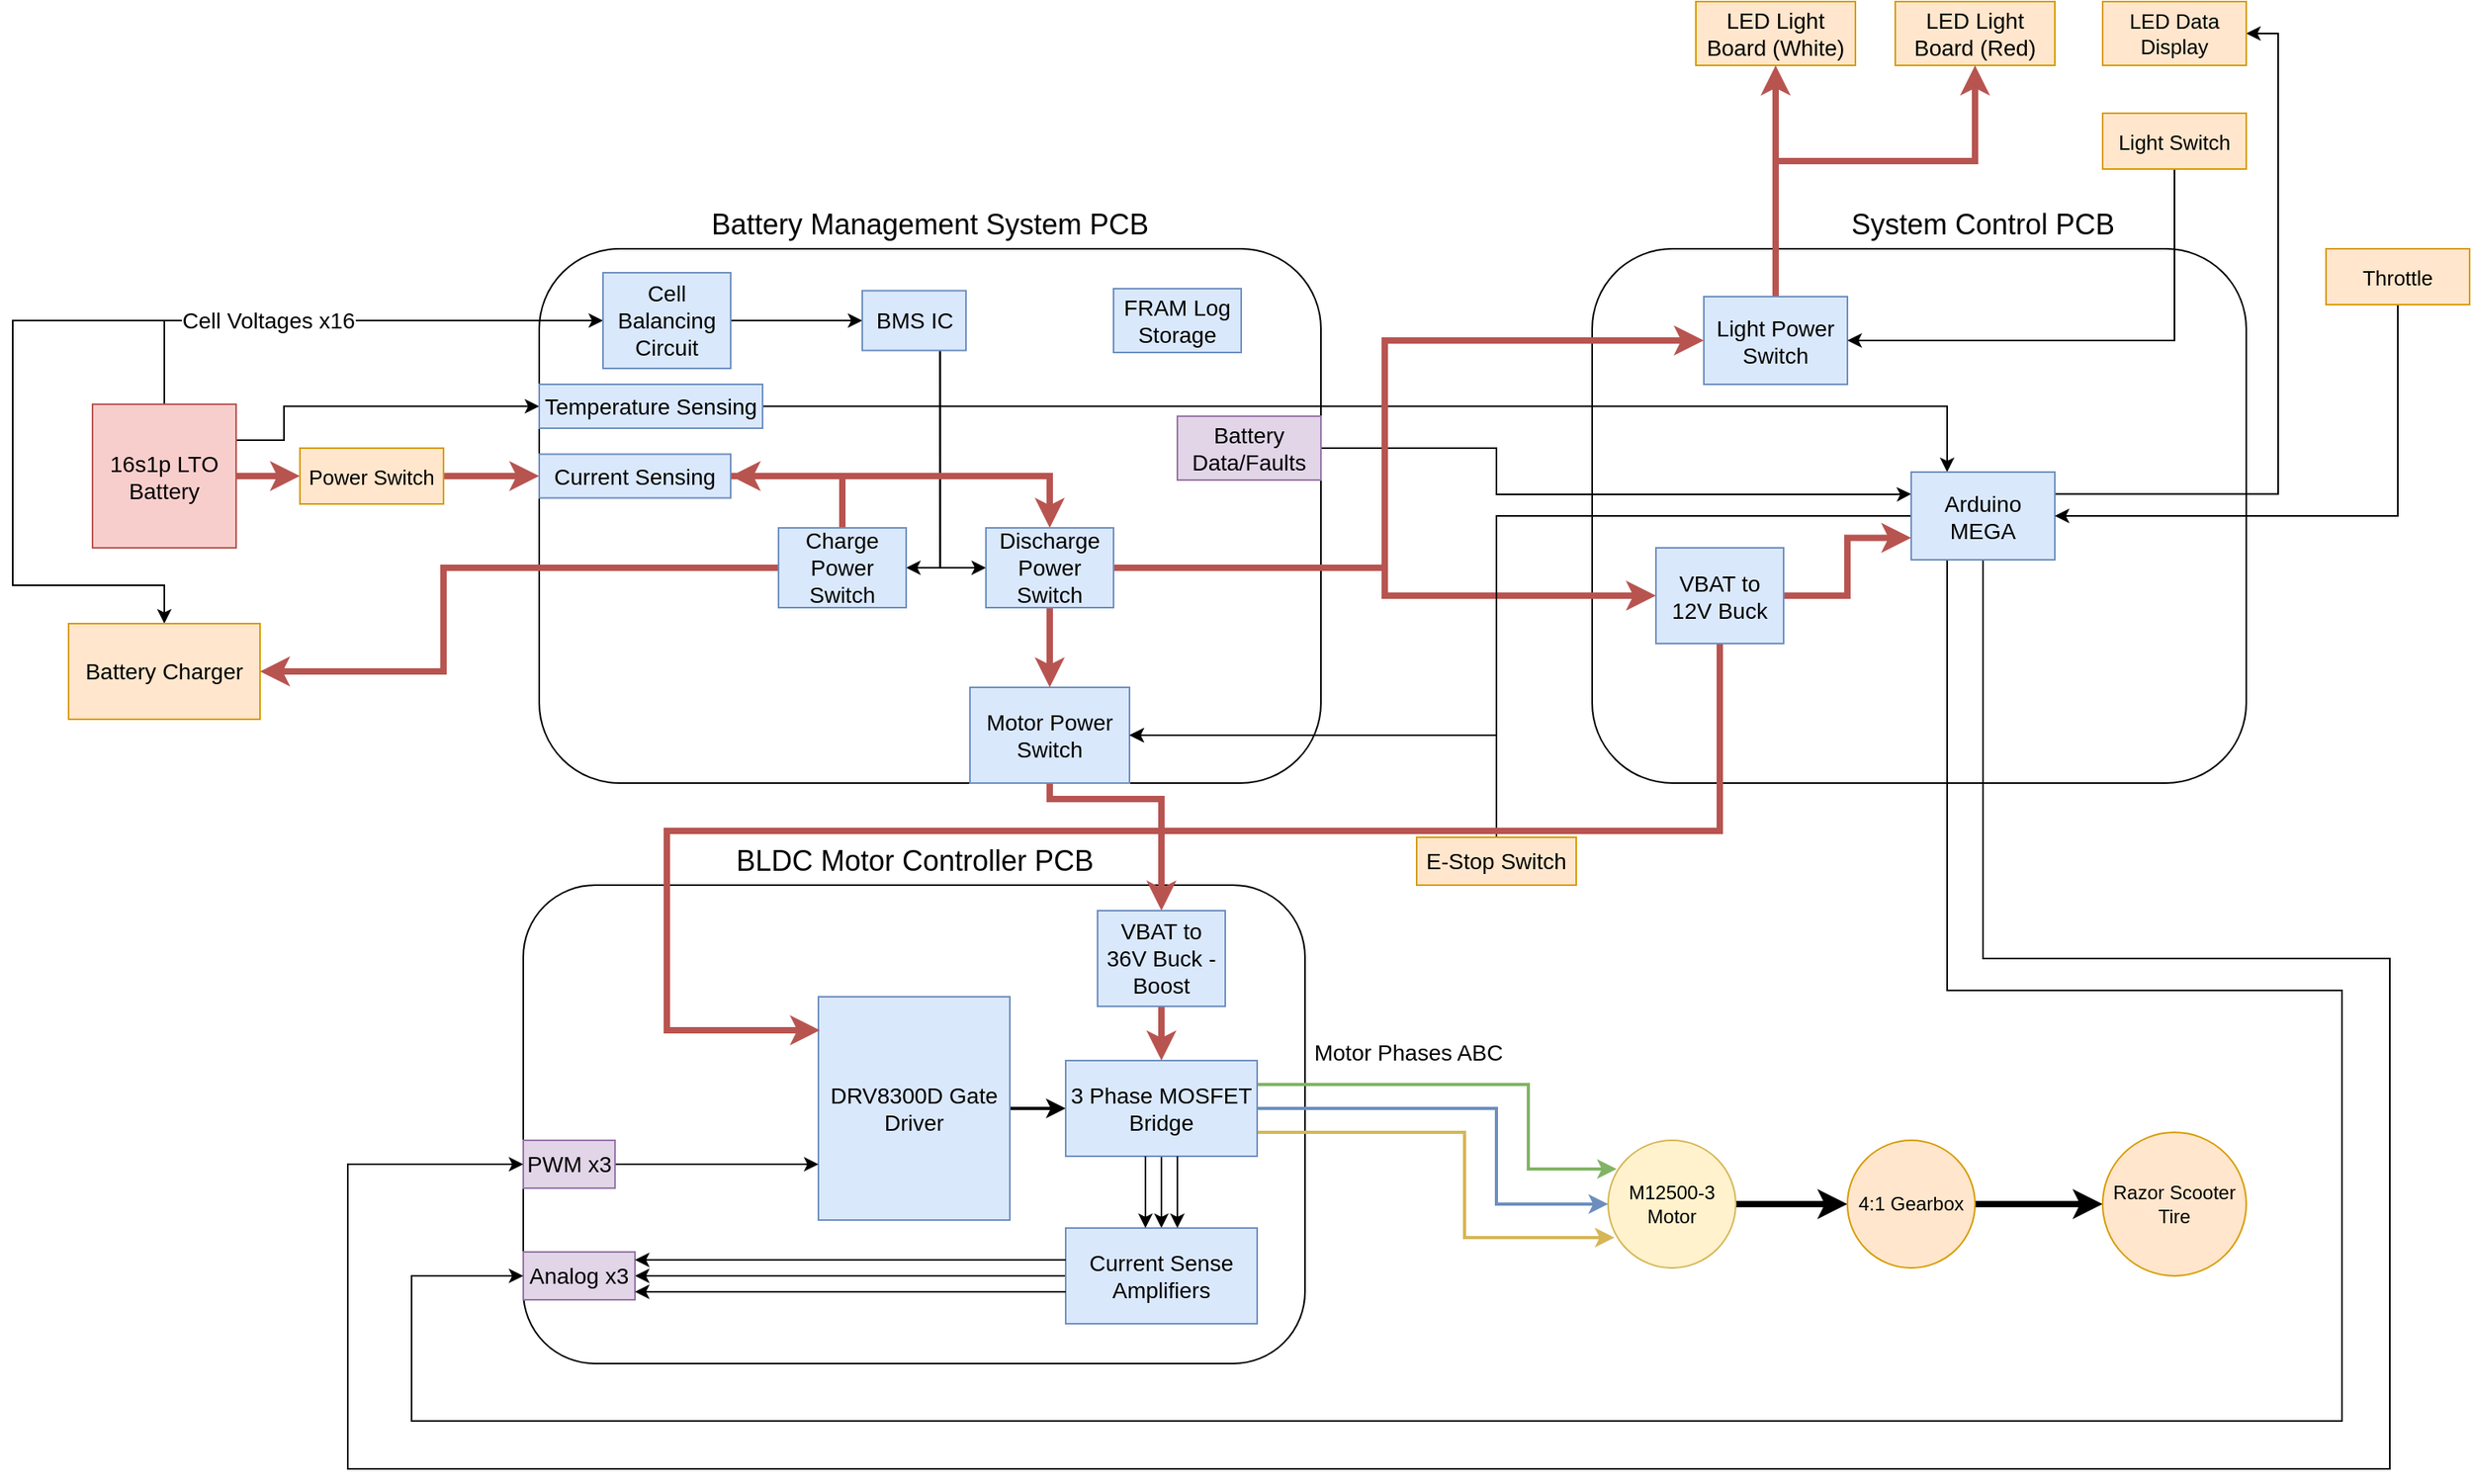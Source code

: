 <mxfile version="22.0.0" type="device">
  <diagram id="8tagZOJbTLQEkMY4cCQ2" name="Page-1">
    <mxGraphModel dx="2607" dy="1535" grid="1" gridSize="10" guides="1" tooltips="1" connect="1" arrows="1" fold="1" page="1" pageScale="1" pageWidth="1654" pageHeight="1169" math="0" shadow="0">
      <root>
        <mxCell id="0" />
        <mxCell id="1" parent="0" />
        <mxCell id="A9IloqAB7RkukgJ16vXr-89" value="" style="rounded=1;whiteSpace=wrap;html=1;fontSize=14;" parent="1" vertex="1">
          <mxGeometry x="1070" y="245" width="410" height="335" as="geometry" />
        </mxCell>
        <mxCell id="A9IloqAB7RkukgJ16vXr-38" value="" style="rounded=1;whiteSpace=wrap;html=1;fontSize=14;" parent="1" vertex="1">
          <mxGeometry x="410" y="245" width="490" height="335" as="geometry" />
        </mxCell>
        <mxCell id="A9IloqAB7RkukgJ16vXr-9" value="" style="rounded=1;whiteSpace=wrap;html=1;fontSize=14;" parent="1" vertex="1">
          <mxGeometry x="400" y="644" width="490" height="300" as="geometry" />
        </mxCell>
        <mxCell id="A9IloqAB7RkukgJ16vXr-3" style="edgeStyle=orthogonalEdgeStyle;rounded=0;orthogonalLoop=1;jettySize=auto;html=1;exitX=1;exitY=0.5;exitDx=0;exitDy=0;strokeWidth=4;" parent="1" source="A9IloqAB7RkukgJ16vXr-1" target="A9IloqAB7RkukgJ16vXr-2" edge="1">
          <mxGeometry relative="1" as="geometry" />
        </mxCell>
        <mxCell id="A9IloqAB7RkukgJ16vXr-1" value="M12500-3 Motor" style="ellipse;whiteSpace=wrap;html=1;aspect=fixed;fillColor=#fff2cc;strokeColor=#d6b656;" parent="1" vertex="1">
          <mxGeometry x="1080" y="804" width="80" height="80" as="geometry" />
        </mxCell>
        <mxCell id="A9IloqAB7RkukgJ16vXr-5" style="edgeStyle=orthogonalEdgeStyle;rounded=0;orthogonalLoop=1;jettySize=auto;html=1;exitX=1;exitY=0.5;exitDx=0;exitDy=0;entryX=0;entryY=0.5;entryDx=0;entryDy=0;strokeWidth=4;" parent="1" source="A9IloqAB7RkukgJ16vXr-2" target="A9IloqAB7RkukgJ16vXr-4" edge="1">
          <mxGeometry relative="1" as="geometry" />
        </mxCell>
        <mxCell id="A9IloqAB7RkukgJ16vXr-2" value="4:1 Gearbox" style="ellipse;whiteSpace=wrap;html=1;aspect=fixed;fillColor=#ffe6cc;strokeColor=#d79b00;" parent="1" vertex="1">
          <mxGeometry x="1230" y="804" width="80" height="80" as="geometry" />
        </mxCell>
        <mxCell id="A9IloqAB7RkukgJ16vXr-4" value="Razor Scooter Tire" style="ellipse;whiteSpace=wrap;html=1;aspect=fixed;fillColor=#ffe6cc;strokeColor=#d79b00;" parent="1" vertex="1">
          <mxGeometry x="1390" y="799" width="90" height="90" as="geometry" />
        </mxCell>
        <mxCell id="A9IloqAB7RkukgJ16vXr-41" style="edgeStyle=orthogonalEdgeStyle;rounded=0;orthogonalLoop=1;jettySize=auto;html=1;exitX=1;exitY=0.5;exitDx=0;exitDy=0;entryX=0;entryY=0.5;entryDx=0;entryDy=0;strokeWidth=4;fontSize=13;fillColor=#f8cecc;strokeColor=#b85450;" parent="1" source="A9IloqAB7RkukgJ16vXr-6" target="A9IloqAB7RkukgJ16vXr-40" edge="1">
          <mxGeometry relative="1" as="geometry" />
        </mxCell>
        <mxCell id="A9IloqAB7RkukgJ16vXr-46" style="edgeStyle=orthogonalEdgeStyle;rounded=0;orthogonalLoop=1;jettySize=auto;html=1;exitX=0.5;exitY=0;exitDx=0;exitDy=0;entryX=0;entryY=0.5;entryDx=0;entryDy=0;strokeWidth=1;fontSize=14;" parent="1" source="A9IloqAB7RkukgJ16vXr-6" target="A9IloqAB7RkukgJ16vXr-45" edge="1">
          <mxGeometry relative="1" as="geometry" />
        </mxCell>
        <mxCell id="A9IloqAB7RkukgJ16vXr-48" value="Cell Voltages x16" style="edgeLabel;html=1;align=center;verticalAlign=middle;resizable=0;points=[];fontSize=14;" parent="A9IloqAB7RkukgJ16vXr-46" vertex="1" connectable="0">
          <mxGeometry x="0.375" y="-1" relative="1" as="geometry">
            <mxPoint x="-108" y="-1" as="offset" />
          </mxGeometry>
        </mxCell>
        <mxCell id="A9IloqAB7RkukgJ16vXr-55" style="edgeStyle=orthogonalEdgeStyle;rounded=0;orthogonalLoop=1;jettySize=auto;html=1;exitX=1;exitY=0.25;exitDx=0;exitDy=0;entryX=0;entryY=0.5;entryDx=0;entryDy=0;strokeWidth=1;fontSize=14;" parent="1" source="A9IloqAB7RkukgJ16vXr-6" target="A9IloqAB7RkukgJ16vXr-54" edge="1">
          <mxGeometry relative="1" as="geometry">
            <Array as="points">
              <mxPoint x="250" y="365" />
              <mxPoint x="250" y="344" />
            </Array>
          </mxGeometry>
        </mxCell>
        <mxCell id="A9IloqAB7RkukgJ16vXr-72" style="edgeStyle=orthogonalEdgeStyle;rounded=0;orthogonalLoop=1;jettySize=auto;html=1;exitX=0.5;exitY=0;exitDx=0;exitDy=0;entryX=0.5;entryY=0;entryDx=0;entryDy=0;strokeWidth=1;fontSize=14;" parent="1" source="A9IloqAB7RkukgJ16vXr-6" target="A9IloqAB7RkukgJ16vXr-67" edge="1">
          <mxGeometry relative="1" as="geometry">
            <Array as="points">
              <mxPoint x="175" y="290" />
              <mxPoint x="80" y="290" />
              <mxPoint x="80" y="456" />
              <mxPoint x="175" y="456" />
            </Array>
          </mxGeometry>
        </mxCell>
        <mxCell id="A9IloqAB7RkukgJ16vXr-6" value="16s1p LTO Battery" style="whiteSpace=wrap;html=1;aspect=fixed;fillColor=#f8cecc;strokeColor=#b85450;fontSize=14;" parent="1" vertex="1">
          <mxGeometry x="130" y="342.5" width="90" height="90" as="geometry" />
        </mxCell>
        <mxCell id="A9IloqAB7RkukgJ16vXr-10" value="BLDC Motor Controller PCB" style="text;html=1;strokeColor=none;fillColor=none;align=center;verticalAlign=middle;whiteSpace=wrap;rounded=0;fontSize=18;" parent="1" vertex="1">
          <mxGeometry x="522.5" y="614" width="245" height="30" as="geometry" />
        </mxCell>
        <mxCell id="A9IloqAB7RkukgJ16vXr-17" style="edgeStyle=orthogonalEdgeStyle;rounded=0;orthogonalLoop=1;jettySize=auto;html=1;exitX=1;exitY=0.5;exitDx=0;exitDy=0;entryX=0;entryY=0.5;entryDx=0;entryDy=0;strokeWidth=2;fontSize=14;" parent="1" source="A9IloqAB7RkukgJ16vXr-11" target="A9IloqAB7RkukgJ16vXr-16" edge="1">
          <mxGeometry relative="1" as="geometry" />
        </mxCell>
        <mxCell id="A9IloqAB7RkukgJ16vXr-11" value="DRV8300D Gate Driver" style="rounded=0;whiteSpace=wrap;html=1;fontSize=14;fillColor=#dae8fc;strokeColor=#6c8ebf;" parent="1" vertex="1">
          <mxGeometry x="585" y="714" width="120" height="140" as="geometry" />
        </mxCell>
        <mxCell id="A9IloqAB7RkukgJ16vXr-18" style="edgeStyle=orthogonalEdgeStyle;rounded=0;orthogonalLoop=1;jettySize=auto;html=1;exitX=1;exitY=0.5;exitDx=0;exitDy=0;entryX=0;entryY=0.5;entryDx=0;entryDy=0;strokeWidth=2;fontSize=14;fillColor=#dae8fc;strokeColor=#6c8ebf;" parent="1" source="A9IloqAB7RkukgJ16vXr-16" target="A9IloqAB7RkukgJ16vXr-1" edge="1">
          <mxGeometry relative="1" as="geometry">
            <Array as="points">
              <mxPoint x="1010" y="784" />
              <mxPoint x="1010" y="844" />
            </Array>
          </mxGeometry>
        </mxCell>
        <mxCell id="A9IloqAB7RkukgJ16vXr-21" style="edgeStyle=orthogonalEdgeStyle;rounded=0;orthogonalLoop=1;jettySize=auto;html=1;exitX=1;exitY=0.75;exitDx=0;exitDy=0;entryX=0.05;entryY=0.763;entryDx=0;entryDy=0;entryPerimeter=0;strokeWidth=2;fontSize=14;fillColor=#fff2cc;strokeColor=#d6b656;" parent="1" source="A9IloqAB7RkukgJ16vXr-16" target="A9IloqAB7RkukgJ16vXr-1" edge="1">
          <mxGeometry relative="1" as="geometry">
            <Array as="points">
              <mxPoint x="990" y="799" />
              <mxPoint x="990" y="865" />
            </Array>
          </mxGeometry>
        </mxCell>
        <mxCell id="A9IloqAB7RkukgJ16vXr-27" style="edgeStyle=orthogonalEdgeStyle;rounded=0;orthogonalLoop=1;jettySize=auto;html=1;exitX=0.5;exitY=1;exitDx=0;exitDy=0;strokeWidth=1;fontSize=13;" parent="1" source="A9IloqAB7RkukgJ16vXr-16" target="A9IloqAB7RkukgJ16vXr-26" edge="1">
          <mxGeometry relative="1" as="geometry" />
        </mxCell>
        <mxCell id="A9IloqAB7RkukgJ16vXr-74" style="edgeStyle=orthogonalEdgeStyle;rounded=0;orthogonalLoop=1;jettySize=auto;html=1;exitX=1;exitY=0.25;exitDx=0;exitDy=0;entryX=0.068;entryY=0.23;entryDx=0;entryDy=0;entryPerimeter=0;strokeWidth=2;fontSize=14;fillColor=#d5e8d4;strokeColor=#82b366;" parent="1" source="A9IloqAB7RkukgJ16vXr-16" target="A9IloqAB7RkukgJ16vXr-1" edge="1">
          <mxGeometry relative="1" as="geometry">
            <Array as="points">
              <mxPoint x="1030" y="769" />
              <mxPoint x="1030" y="822" />
              <mxPoint x="1085" y="822" />
            </Array>
          </mxGeometry>
        </mxCell>
        <mxCell id="A9IloqAB7RkukgJ16vXr-16" value="3 Phase MOSFET Bridge" style="rounded=0;whiteSpace=wrap;html=1;fontSize=14;fillColor=#dae8fc;strokeColor=#6c8ebf;" parent="1" vertex="1">
          <mxGeometry x="740" y="754" width="120" height="60" as="geometry" />
        </mxCell>
        <mxCell id="A9IloqAB7RkukgJ16vXr-19" value="Motor Phases ABC" style="text;html=1;strokeColor=none;fillColor=none;align=center;verticalAlign=middle;whiteSpace=wrap;rounded=0;fontSize=14;" parent="1" vertex="1">
          <mxGeometry x="890" y="734" width="130" height="30" as="geometry" />
        </mxCell>
        <mxCell id="A9IloqAB7RkukgJ16vXr-24" style="edgeStyle=orthogonalEdgeStyle;rounded=0;orthogonalLoop=1;jettySize=auto;html=1;exitX=1;exitY=0.5;exitDx=0;exitDy=0;entryX=0;entryY=0.75;entryDx=0;entryDy=0;strokeWidth=1;fontSize=14;" parent="1" source="A9IloqAB7RkukgJ16vXr-23" target="A9IloqAB7RkukgJ16vXr-11" edge="1">
          <mxGeometry relative="1" as="geometry" />
        </mxCell>
        <mxCell id="A9IloqAB7RkukgJ16vXr-23" value="PWM x3" style="rounded=0;whiteSpace=wrap;html=1;fontSize=14;fillColor=#e1d5e7;strokeColor=#9673a6;" parent="1" vertex="1">
          <mxGeometry x="400" y="804" width="57.5" height="30" as="geometry" />
        </mxCell>
        <mxCell id="A9IloqAB7RkukgJ16vXr-31" style="edgeStyle=orthogonalEdgeStyle;rounded=0;orthogonalLoop=1;jettySize=auto;html=1;exitX=0;exitY=0.5;exitDx=0;exitDy=0;entryX=1;entryY=0.5;entryDx=0;entryDy=0;strokeWidth=1;fontSize=13;" parent="1" source="A9IloqAB7RkukgJ16vXr-26" target="A9IloqAB7RkukgJ16vXr-30" edge="1">
          <mxGeometry relative="1" as="geometry" />
        </mxCell>
        <mxCell id="A9IloqAB7RkukgJ16vXr-26" value="Current Sense Amplifiers" style="rounded=0;whiteSpace=wrap;html=1;fontSize=14;fillColor=#dae8fc;strokeColor=#6c8ebf;" parent="1" vertex="1">
          <mxGeometry x="740" y="859" width="120" height="60" as="geometry" />
        </mxCell>
        <mxCell id="A9IloqAB7RkukgJ16vXr-28" style="edgeStyle=orthogonalEdgeStyle;rounded=0;orthogonalLoop=1;jettySize=auto;html=1;exitX=0.5;exitY=1;exitDx=0;exitDy=0;strokeWidth=1;fontSize=13;" parent="1" edge="1">
          <mxGeometry relative="1" as="geometry">
            <mxPoint x="810" y="814" as="sourcePoint" />
            <mxPoint x="810" y="859" as="targetPoint" />
          </mxGeometry>
        </mxCell>
        <mxCell id="A9IloqAB7RkukgJ16vXr-29" style="edgeStyle=orthogonalEdgeStyle;rounded=0;orthogonalLoop=1;jettySize=auto;html=1;exitX=0.5;exitY=1;exitDx=0;exitDy=0;strokeWidth=1;fontSize=13;" parent="1" edge="1">
          <mxGeometry relative="1" as="geometry">
            <mxPoint x="790" y="814" as="sourcePoint" />
            <mxPoint x="790" y="859" as="targetPoint" />
          </mxGeometry>
        </mxCell>
        <mxCell id="A9IloqAB7RkukgJ16vXr-30" value="Analog x3" style="rounded=0;whiteSpace=wrap;html=1;fontSize=14;fillColor=#e1d5e7;strokeColor=#9673a6;" parent="1" vertex="1">
          <mxGeometry x="400" y="874" width="70" height="30" as="geometry" />
        </mxCell>
        <mxCell id="A9IloqAB7RkukgJ16vXr-35" style="edgeStyle=orthogonalEdgeStyle;rounded=0;orthogonalLoop=1;jettySize=auto;html=1;exitX=0;exitY=0.5;exitDx=0;exitDy=0;entryX=1;entryY=0.5;entryDx=0;entryDy=0;strokeWidth=1;fontSize=13;" parent="1" edge="1">
          <mxGeometry relative="1" as="geometry">
            <mxPoint x="740" y="899" as="sourcePoint" />
            <mxPoint x="470" y="899" as="targetPoint" />
          </mxGeometry>
        </mxCell>
        <mxCell id="A9IloqAB7RkukgJ16vXr-36" style="edgeStyle=orthogonalEdgeStyle;rounded=0;orthogonalLoop=1;jettySize=auto;html=1;exitX=0;exitY=0.5;exitDx=0;exitDy=0;entryX=1;entryY=0.5;entryDx=0;entryDy=0;strokeWidth=1;fontSize=13;" parent="1" edge="1">
          <mxGeometry relative="1" as="geometry">
            <mxPoint x="740" y="879" as="sourcePoint" />
            <mxPoint x="470" y="879" as="targetPoint" />
          </mxGeometry>
        </mxCell>
        <mxCell id="A9IloqAB7RkukgJ16vXr-39" value="Battery Management System PCB" style="text;html=1;strokeColor=none;fillColor=none;align=center;verticalAlign=middle;whiteSpace=wrap;rounded=0;fontSize=18;" parent="1" vertex="1">
          <mxGeometry x="516.25" y="215" width="277.5" height="30" as="geometry" />
        </mxCell>
        <mxCell id="A9IloqAB7RkukgJ16vXr-43" style="edgeStyle=orthogonalEdgeStyle;rounded=0;orthogonalLoop=1;jettySize=auto;html=1;exitX=1;exitY=0.5;exitDx=0;exitDy=0;entryX=0;entryY=0.5;entryDx=0;entryDy=0;strokeWidth=4;fontSize=13;fillColor=#f8cecc;strokeColor=#b85450;" parent="1" source="A9IloqAB7RkukgJ16vXr-40" target="A9IloqAB7RkukgJ16vXr-53" edge="1">
          <mxGeometry relative="1" as="geometry" />
        </mxCell>
        <mxCell id="A9IloqAB7RkukgJ16vXr-40" value="Power Switch" style="rounded=0;whiteSpace=wrap;html=1;fontSize=13;fillColor=#ffe6cc;strokeColor=#d79b00;" parent="1" vertex="1">
          <mxGeometry x="260" y="370" width="90" height="35" as="geometry" />
        </mxCell>
        <mxCell id="A9IloqAB7RkukgJ16vXr-76" style="edgeStyle=orthogonalEdgeStyle;rounded=0;orthogonalLoop=1;jettySize=auto;html=1;exitX=1;exitY=0.5;exitDx=0;exitDy=0;entryX=0;entryY=0.5;entryDx=0;entryDy=0;strokeWidth=1;fontSize=14;" parent="1" source="A9IloqAB7RkukgJ16vXr-45" target="A9IloqAB7RkukgJ16vXr-50" edge="1">
          <mxGeometry relative="1" as="geometry" />
        </mxCell>
        <mxCell id="A9IloqAB7RkukgJ16vXr-45" value="Cell Balancing Circuit" style="rounded=0;whiteSpace=wrap;html=1;fontSize=14;fillColor=#dae8fc;strokeColor=#6c8ebf;" parent="1" vertex="1">
          <mxGeometry x="450" y="260" width="80" height="60" as="geometry" />
        </mxCell>
        <mxCell id="A9IloqAB7RkukgJ16vXr-49" value="FRAM Log Storage" style="rounded=0;whiteSpace=wrap;html=1;fontSize=14;fillColor=#dae8fc;strokeColor=#6c8ebf;" parent="1" vertex="1">
          <mxGeometry x="770" y="270" width="80" height="40" as="geometry" />
        </mxCell>
        <mxCell id="A9IloqAB7RkukgJ16vXr-84" style="edgeStyle=orthogonalEdgeStyle;rounded=0;orthogonalLoop=1;jettySize=auto;html=1;exitX=0.75;exitY=1;exitDx=0;exitDy=0;entryX=1;entryY=0.5;entryDx=0;entryDy=0;strokeWidth=1;fontSize=14;endArrow=classic;endFill=1;" parent="1" source="A9IloqAB7RkukgJ16vXr-50" target="A9IloqAB7RkukgJ16vXr-59" edge="1">
          <mxGeometry relative="1" as="geometry">
            <mxPoint x="661.5" y="443.5" as="targetPoint" />
          </mxGeometry>
        </mxCell>
        <mxCell id="A9IloqAB7RkukgJ16vXr-88" style="edgeStyle=orthogonalEdgeStyle;rounded=0;orthogonalLoop=1;jettySize=auto;html=1;exitX=0.75;exitY=1;exitDx=0;exitDy=0;entryX=0;entryY=0.5;entryDx=0;entryDy=0;strokeWidth=1;fontSize=14;endArrow=classic;endFill=1;" parent="1" source="A9IloqAB7RkukgJ16vXr-50" target="A9IloqAB7RkukgJ16vXr-58" edge="1">
          <mxGeometry relative="1" as="geometry" />
        </mxCell>
        <mxCell id="A9IloqAB7RkukgJ16vXr-50" value="BMS IC" style="rounded=0;whiteSpace=wrap;html=1;fontSize=14;fillColor=#dae8fc;strokeColor=#6c8ebf;" parent="1" vertex="1">
          <mxGeometry x="612.5" y="271.25" width="65" height="37.5" as="geometry" />
        </mxCell>
        <mxCell id="A9IloqAB7RkukgJ16vXr-63" style="edgeStyle=orthogonalEdgeStyle;rounded=0;orthogonalLoop=1;jettySize=auto;html=1;exitX=0.5;exitY=1;exitDx=0;exitDy=0;strokeWidth=4;fontSize=14;fillColor=#f8cecc;strokeColor=#b85450;entryX=0.5;entryY=0;entryDx=0;entryDy=0;" parent="1" source="A9IloqAB7RkukgJ16vXr-51" target="l82758s3VD0dt4d1QCGi-4" edge="1">
          <mxGeometry relative="1" as="geometry">
            <Array as="points">
              <mxPoint x="730" y="590" />
              <mxPoint x="800" y="590" />
            </Array>
            <mxPoint x="800" y="660" as="targetPoint" />
          </mxGeometry>
        </mxCell>
        <mxCell id="A9IloqAB7RkukgJ16vXr-51" value="Motor Power Switch" style="rounded=0;whiteSpace=wrap;html=1;fontSize=14;fillColor=#dae8fc;strokeColor=#6c8ebf;" parent="1" vertex="1">
          <mxGeometry x="680" y="520" width="100" height="60" as="geometry" />
        </mxCell>
        <mxCell id="A9IloqAB7RkukgJ16vXr-93" style="edgeStyle=orthogonalEdgeStyle;rounded=0;orthogonalLoop=1;jettySize=auto;html=1;exitX=1;exitY=0.5;exitDx=0;exitDy=0;entryX=0;entryY=0.25;entryDx=0;entryDy=0;strokeWidth=1;fontSize=14;endArrow=classic;endFill=1;" parent="1" source="A9IloqAB7RkukgJ16vXr-52" target="A9IloqAB7RkukgJ16vXr-91" edge="1">
          <mxGeometry relative="1" as="geometry">
            <Array as="points">
              <mxPoint x="1010" y="370" />
              <mxPoint x="1010" y="399" />
              <mxPoint x="1260" y="399" />
            </Array>
          </mxGeometry>
        </mxCell>
        <mxCell id="A9IloqAB7RkukgJ16vXr-52" value="Battery Data/Faults" style="rounded=0;whiteSpace=wrap;html=1;fontSize=14;fillColor=#e1d5e7;strokeColor=#9673a6;" parent="1" vertex="1">
          <mxGeometry x="810" y="350" width="90" height="40" as="geometry" />
        </mxCell>
        <mxCell id="A9IloqAB7RkukgJ16vXr-60" style="edgeStyle=orthogonalEdgeStyle;rounded=0;orthogonalLoop=1;jettySize=auto;html=1;exitX=1;exitY=0.5;exitDx=0;exitDy=0;entryX=0.5;entryY=0;entryDx=0;entryDy=0;strokeWidth=4;fontSize=14;fillColor=#f8cecc;strokeColor=#b85450;" parent="1" source="A9IloqAB7RkukgJ16vXr-53" target="A9IloqAB7RkukgJ16vXr-58" edge="1">
          <mxGeometry relative="1" as="geometry" />
        </mxCell>
        <mxCell id="A9IloqAB7RkukgJ16vXr-53" value="Current Sensing" style="rounded=0;whiteSpace=wrap;html=1;fontSize=14;fillColor=#dae8fc;strokeColor=#6c8ebf;" parent="1" vertex="1">
          <mxGeometry x="410" y="373.75" width="120" height="27.5" as="geometry" />
        </mxCell>
        <mxCell id="l82758s3VD0dt4d1QCGi-1" style="edgeStyle=orthogonalEdgeStyle;rounded=0;orthogonalLoop=1;jettySize=auto;html=1;exitX=1;exitY=0.5;exitDx=0;exitDy=0;entryX=0.25;entryY=0;entryDx=0;entryDy=0;" parent="1" source="A9IloqAB7RkukgJ16vXr-54" target="A9IloqAB7RkukgJ16vXr-91" edge="1">
          <mxGeometry relative="1" as="geometry" />
        </mxCell>
        <mxCell id="A9IloqAB7RkukgJ16vXr-54" value="Temperature Sensing" style="rounded=0;whiteSpace=wrap;html=1;fontSize=14;fillColor=#dae8fc;strokeColor=#6c8ebf;" parent="1" vertex="1">
          <mxGeometry x="410" y="330" width="140" height="27.5" as="geometry" />
        </mxCell>
        <mxCell id="A9IloqAB7RkukgJ16vXr-61" style="edgeStyle=orthogonalEdgeStyle;rounded=0;orthogonalLoop=1;jettySize=auto;html=1;exitX=0.5;exitY=1;exitDx=0;exitDy=0;strokeWidth=4;fontSize=14;fillColor=#f8cecc;strokeColor=#b85450;" parent="1" source="A9IloqAB7RkukgJ16vXr-58" target="A9IloqAB7RkukgJ16vXr-51" edge="1">
          <mxGeometry relative="1" as="geometry" />
        </mxCell>
        <mxCell id="A9IloqAB7RkukgJ16vXr-107" style="edgeStyle=orthogonalEdgeStyle;rounded=0;orthogonalLoop=1;jettySize=auto;html=1;exitX=1;exitY=0.5;exitDx=0;exitDy=0;entryX=0;entryY=0.5;entryDx=0;entryDy=0;strokeWidth=4;fontSize=14;endArrow=classic;endFill=1;fillColor=#f8cecc;strokeColor=#b85450;" parent="1" source="A9IloqAB7RkukgJ16vXr-58" target="A9IloqAB7RkukgJ16vXr-104" edge="1">
          <mxGeometry relative="1" as="geometry" />
        </mxCell>
        <mxCell id="A9IloqAB7RkukgJ16vXr-108" style="edgeStyle=orthogonalEdgeStyle;rounded=0;orthogonalLoop=1;jettySize=auto;html=1;exitX=1;exitY=0.5;exitDx=0;exitDy=0;entryX=0;entryY=0.5;entryDx=0;entryDy=0;strokeWidth=4;fontSize=14;endArrow=classic;endFill=1;fillColor=#f8cecc;strokeColor=#b85450;" parent="1" source="A9IloqAB7RkukgJ16vXr-58" target="A9IloqAB7RkukgJ16vXr-106" edge="1">
          <mxGeometry relative="1" as="geometry">
            <Array as="points">
              <mxPoint x="940" y="445" />
              <mxPoint x="940" y="303" />
            </Array>
          </mxGeometry>
        </mxCell>
        <mxCell id="A9IloqAB7RkukgJ16vXr-58" value="Discharge Power Switch" style="rounded=0;whiteSpace=wrap;html=1;fontSize=14;fillColor=#dae8fc;strokeColor=#6c8ebf;" parent="1" vertex="1">
          <mxGeometry x="690" y="420" width="80" height="50" as="geometry" />
        </mxCell>
        <mxCell id="A9IloqAB7RkukgJ16vXr-65" style="edgeStyle=orthogonalEdgeStyle;rounded=0;orthogonalLoop=1;jettySize=auto;html=1;exitX=0.5;exitY=0;exitDx=0;exitDy=0;entryX=1;entryY=0.5;entryDx=0;entryDy=0;strokeWidth=4;fontSize=14;fillColor=#f8cecc;strokeColor=#b85450;" parent="1" source="A9IloqAB7RkukgJ16vXr-59" target="A9IloqAB7RkukgJ16vXr-53" edge="1">
          <mxGeometry relative="1" as="geometry" />
        </mxCell>
        <mxCell id="A9IloqAB7RkukgJ16vXr-69" style="edgeStyle=orthogonalEdgeStyle;rounded=0;orthogonalLoop=1;jettySize=auto;html=1;exitX=0;exitY=0.5;exitDx=0;exitDy=0;entryX=1;entryY=0.5;entryDx=0;entryDy=0;strokeWidth=4;fontSize=14;fillColor=#f8cecc;strokeColor=#b85450;" parent="1" source="A9IloqAB7RkukgJ16vXr-59" target="A9IloqAB7RkukgJ16vXr-67" edge="1">
          <mxGeometry relative="1" as="geometry">
            <Array as="points">
              <mxPoint x="350" y="445" />
              <mxPoint x="350" y="510" />
            </Array>
          </mxGeometry>
        </mxCell>
        <mxCell id="A9IloqAB7RkukgJ16vXr-59" value="Charge Power Switch" style="rounded=0;whiteSpace=wrap;html=1;fontSize=14;fillColor=#dae8fc;strokeColor=#6c8ebf;" parent="1" vertex="1">
          <mxGeometry x="560" y="420" width="80" height="50" as="geometry" />
        </mxCell>
        <mxCell id="A9IloqAB7RkukgJ16vXr-67" value="Battery Charger" style="rounded=0;whiteSpace=wrap;html=1;fontSize=14;fillColor=#ffe6cc;strokeColor=#d79b00;" parent="1" vertex="1">
          <mxGeometry x="115" y="480" width="120" height="60" as="geometry" />
        </mxCell>
        <mxCell id="A9IloqAB7RkukgJ16vXr-90" value="System Control PCB" style="text;html=1;strokeColor=none;fillColor=none;align=center;verticalAlign=middle;whiteSpace=wrap;rounded=0;fontSize=18;" parent="1" vertex="1">
          <mxGeometry x="1176.25" y="215" width="277.5" height="30" as="geometry" />
        </mxCell>
        <mxCell id="A9IloqAB7RkukgJ16vXr-94" style="edgeStyle=orthogonalEdgeStyle;rounded=0;orthogonalLoop=1;jettySize=auto;html=1;exitX=0.5;exitY=1;exitDx=0;exitDy=0;entryX=0;entryY=0.5;entryDx=0;entryDy=0;strokeWidth=1;fontSize=14;endArrow=classic;endFill=1;" parent="1" source="A9IloqAB7RkukgJ16vXr-91" target="A9IloqAB7RkukgJ16vXr-23" edge="1">
          <mxGeometry relative="1" as="geometry">
            <Array as="points">
              <mxPoint x="1315" y="690" />
              <mxPoint x="1570" y="690" />
              <mxPoint x="1570" y="1010" />
              <mxPoint x="290" y="1010" />
              <mxPoint x="290" y="819" />
            </Array>
          </mxGeometry>
        </mxCell>
        <mxCell id="A9IloqAB7RkukgJ16vXr-95" style="edgeStyle=orthogonalEdgeStyle;rounded=0;orthogonalLoop=1;jettySize=auto;html=1;exitX=0.25;exitY=1;exitDx=0;exitDy=0;entryX=0;entryY=0.5;entryDx=0;entryDy=0;strokeWidth=1;fontSize=14;endArrow=classic;endFill=1;" parent="1" source="A9IloqAB7RkukgJ16vXr-91" target="A9IloqAB7RkukgJ16vXr-30" edge="1">
          <mxGeometry relative="1" as="geometry">
            <Array as="points">
              <mxPoint x="1293" y="710" />
              <mxPoint x="1540" y="710" />
              <mxPoint x="1540" y="980" />
              <mxPoint x="330" y="980" />
              <mxPoint x="330" y="889" />
            </Array>
          </mxGeometry>
        </mxCell>
        <mxCell id="A9IloqAB7RkukgJ16vXr-96" style="edgeStyle=orthogonalEdgeStyle;rounded=0;orthogonalLoop=1;jettySize=auto;html=1;exitX=0;exitY=0.5;exitDx=0;exitDy=0;entryX=1;entryY=0.5;entryDx=0;entryDy=0;strokeWidth=1;fontSize=14;endArrow=classic;endFill=1;" parent="1" source="A9IloqAB7RkukgJ16vXr-91" target="A9IloqAB7RkukgJ16vXr-51" edge="1">
          <mxGeometry relative="1" as="geometry">
            <Array as="points">
              <mxPoint x="1010" y="413" />
              <mxPoint x="1010" y="550" />
            </Array>
          </mxGeometry>
        </mxCell>
        <mxCell id="A9IloqAB7RkukgJ16vXr-117" style="edgeStyle=orthogonalEdgeStyle;rounded=0;orthogonalLoop=1;jettySize=auto;html=1;exitX=1;exitY=0.25;exitDx=0;exitDy=0;entryX=1;entryY=0.5;entryDx=0;entryDy=0;strokeWidth=1;fontSize=14;endArrow=classic;endFill=1;" parent="1" source="A9IloqAB7RkukgJ16vXr-91" target="A9IloqAB7RkukgJ16vXr-115" edge="1">
          <mxGeometry relative="1" as="geometry" />
        </mxCell>
        <mxCell id="A9IloqAB7RkukgJ16vXr-91" value="Arduino MEGA" style="rounded=0;whiteSpace=wrap;html=1;fontSize=14;fillColor=#dae8fc;strokeColor=#6c8ebf;" parent="1" vertex="1">
          <mxGeometry x="1270" y="385" width="90" height="55" as="geometry" />
        </mxCell>
        <mxCell id="A9IloqAB7RkukgJ16vXr-98" style="edgeStyle=orthogonalEdgeStyle;rounded=0;orthogonalLoop=1;jettySize=auto;html=1;exitX=0.5;exitY=0;exitDx=0;exitDy=0;entryX=1;entryY=0.5;entryDx=0;entryDy=0;strokeWidth=1;fontSize=14;endArrow=classic;endFill=1;" parent="1" source="A9IloqAB7RkukgJ16vXr-97" target="A9IloqAB7RkukgJ16vXr-51" edge="1">
          <mxGeometry relative="1" as="geometry" />
        </mxCell>
        <mxCell id="A9IloqAB7RkukgJ16vXr-97" value="E-Stop Switch" style="rounded=0;whiteSpace=wrap;html=1;fontSize=14;fillColor=#ffe6cc;strokeColor=#d79b00;" parent="1" vertex="1">
          <mxGeometry x="960" y="614" width="100" height="30" as="geometry" />
        </mxCell>
        <mxCell id="A9IloqAB7RkukgJ16vXr-102" value="LED Light Board (White)" style="rounded=0;whiteSpace=wrap;html=1;fontSize=14;fillColor=#ffe6cc;strokeColor=#d79b00;" parent="1" vertex="1">
          <mxGeometry x="1135" y="90" width="100" height="40" as="geometry" />
        </mxCell>
        <mxCell id="l82758s3VD0dt4d1QCGi-2" style="edgeStyle=orthogonalEdgeStyle;rounded=0;orthogonalLoop=1;jettySize=auto;html=1;exitX=0.5;exitY=1;exitDx=0;exitDy=0;entryX=0.008;entryY=0.15;entryDx=0;entryDy=0;entryPerimeter=0;strokeWidth=4;fillColor=#f8cecc;strokeColor=#b85450;" parent="1" source="A9IloqAB7RkukgJ16vXr-104" target="A9IloqAB7RkukgJ16vXr-11" edge="1">
          <mxGeometry relative="1" as="geometry">
            <Array as="points">
              <mxPoint x="1150" y="610" />
              <mxPoint x="490" y="610" />
              <mxPoint x="490" y="735" />
            </Array>
          </mxGeometry>
        </mxCell>
        <mxCell id="l82758s3VD0dt4d1QCGi-3" style="edgeStyle=orthogonalEdgeStyle;rounded=0;orthogonalLoop=1;jettySize=auto;html=1;exitX=1;exitY=0.5;exitDx=0;exitDy=0;entryX=0;entryY=0.75;entryDx=0;entryDy=0;strokeWidth=4;fillColor=#f8cecc;strokeColor=#b85450;" parent="1" source="A9IloqAB7RkukgJ16vXr-104" target="A9IloqAB7RkukgJ16vXr-91" edge="1">
          <mxGeometry relative="1" as="geometry" />
        </mxCell>
        <mxCell id="A9IloqAB7RkukgJ16vXr-104" value="VBAT to 12V Buck" style="rounded=0;whiteSpace=wrap;html=1;fontSize=14;fillColor=#dae8fc;strokeColor=#6c8ebf;" parent="1" vertex="1">
          <mxGeometry x="1110" y="432.5" width="80" height="60" as="geometry" />
        </mxCell>
        <mxCell id="A9IloqAB7RkukgJ16vXr-105" value="LED Light Board (Red)" style="rounded=0;whiteSpace=wrap;html=1;fontSize=14;fillColor=#ffe6cc;strokeColor=#d79b00;" parent="1" vertex="1">
          <mxGeometry x="1260" y="90" width="100" height="40" as="geometry" />
        </mxCell>
        <mxCell id="A9IloqAB7RkukgJ16vXr-110" style="edgeStyle=orthogonalEdgeStyle;rounded=0;orthogonalLoop=1;jettySize=auto;html=1;exitX=0.5;exitY=0;exitDx=0;exitDy=0;entryX=0.5;entryY=1;entryDx=0;entryDy=0;strokeWidth=4;fontSize=14;endArrow=classic;endFill=1;fillColor=#f8cecc;strokeColor=#b85450;" parent="1" source="A9IloqAB7RkukgJ16vXr-106" target="A9IloqAB7RkukgJ16vXr-102" edge="1">
          <mxGeometry relative="1" as="geometry" />
        </mxCell>
        <mxCell id="A9IloqAB7RkukgJ16vXr-111" style="edgeStyle=orthogonalEdgeStyle;rounded=0;orthogonalLoop=1;jettySize=auto;html=1;exitX=0.5;exitY=0;exitDx=0;exitDy=0;entryX=0.5;entryY=1;entryDx=0;entryDy=0;strokeWidth=4;fontSize=14;endArrow=classic;endFill=1;fillColor=#f8cecc;strokeColor=#b85450;" parent="1" source="A9IloqAB7RkukgJ16vXr-106" target="A9IloqAB7RkukgJ16vXr-105" edge="1">
          <mxGeometry relative="1" as="geometry">
            <Array as="points">
              <mxPoint x="1185" y="190" />
              <mxPoint x="1310" y="190" />
              <mxPoint x="1310" y="130" />
            </Array>
          </mxGeometry>
        </mxCell>
        <mxCell id="A9IloqAB7RkukgJ16vXr-106" value="Light Power Switch" style="rounded=0;whiteSpace=wrap;html=1;fontSize=14;fillColor=#dae8fc;strokeColor=#6c8ebf;" parent="1" vertex="1">
          <mxGeometry x="1140" y="275" width="90" height="55" as="geometry" />
        </mxCell>
        <mxCell id="A9IloqAB7RkukgJ16vXr-114" style="edgeStyle=orthogonalEdgeStyle;rounded=0;orthogonalLoop=1;jettySize=auto;html=1;exitX=0.5;exitY=1;exitDx=0;exitDy=0;entryX=1;entryY=0.5;entryDx=0;entryDy=0;strokeWidth=1;fontSize=14;endArrow=classic;endFill=1;" parent="1" source="A9IloqAB7RkukgJ16vXr-113" target="A9IloqAB7RkukgJ16vXr-106" edge="1">
          <mxGeometry relative="1" as="geometry" />
        </mxCell>
        <mxCell id="A9IloqAB7RkukgJ16vXr-113" value="Light Switch" style="rounded=0;whiteSpace=wrap;html=1;fontSize=13;fillColor=#ffe6cc;strokeColor=#d79b00;" parent="1" vertex="1">
          <mxGeometry x="1390" y="160" width="90" height="35" as="geometry" />
        </mxCell>
        <mxCell id="A9IloqAB7RkukgJ16vXr-115" value="LED Data Display" style="rounded=0;whiteSpace=wrap;html=1;fontSize=13;fillColor=#ffe6cc;strokeColor=#d79b00;" parent="1" vertex="1">
          <mxGeometry x="1390" y="90" width="90" height="40" as="geometry" />
        </mxCell>
        <mxCell id="A9IloqAB7RkukgJ16vXr-119" style="edgeStyle=orthogonalEdgeStyle;rounded=0;orthogonalLoop=1;jettySize=auto;html=1;exitX=0.5;exitY=1;exitDx=0;exitDy=0;entryX=1;entryY=0.5;entryDx=0;entryDy=0;strokeWidth=1;fontSize=14;endArrow=classic;endFill=1;" parent="1" source="A9IloqAB7RkukgJ16vXr-118" target="A9IloqAB7RkukgJ16vXr-91" edge="1">
          <mxGeometry relative="1" as="geometry" />
        </mxCell>
        <mxCell id="A9IloqAB7RkukgJ16vXr-118" value="Throttle" style="rounded=0;whiteSpace=wrap;html=1;fontSize=13;fillColor=#ffe6cc;strokeColor=#d79b00;" parent="1" vertex="1">
          <mxGeometry x="1530" y="245" width="90" height="35" as="geometry" />
        </mxCell>
        <mxCell id="l82758s3VD0dt4d1QCGi-5" style="edgeStyle=orthogonalEdgeStyle;rounded=0;orthogonalLoop=1;jettySize=auto;html=1;exitX=0.5;exitY=1;exitDx=0;exitDy=0;entryX=0.5;entryY=0;entryDx=0;entryDy=0;strokeWidth=4;fillColor=#f8cecc;strokeColor=#b85450;" parent="1" source="l82758s3VD0dt4d1QCGi-4" target="A9IloqAB7RkukgJ16vXr-16" edge="1">
          <mxGeometry relative="1" as="geometry" />
        </mxCell>
        <mxCell id="l82758s3VD0dt4d1QCGi-4" value="VBAT to 36V Buck -Boost" style="rounded=0;whiteSpace=wrap;html=1;fontSize=14;fillColor=#dae8fc;strokeColor=#6c8ebf;" parent="1" vertex="1">
          <mxGeometry x="760" y="660" width="80" height="60" as="geometry" />
        </mxCell>
      </root>
    </mxGraphModel>
  </diagram>
</mxfile>
